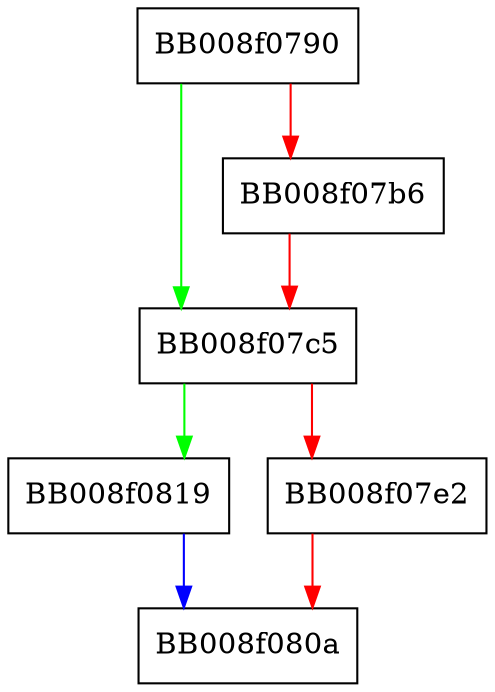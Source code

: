 digraph _dl_exception_create {
  node [shape="box"];
  graph [splines=ortho];
  BB008f0790 -> BB008f07c5 [color="green"];
  BB008f0790 -> BB008f07b6 [color="red"];
  BB008f07b6 -> BB008f07c5 [color="red"];
  BB008f07c5 -> BB008f0819 [color="green"];
  BB008f07c5 -> BB008f07e2 [color="red"];
  BB008f07e2 -> BB008f080a [color="red"];
  BB008f0819 -> BB008f080a [color="blue"];
}